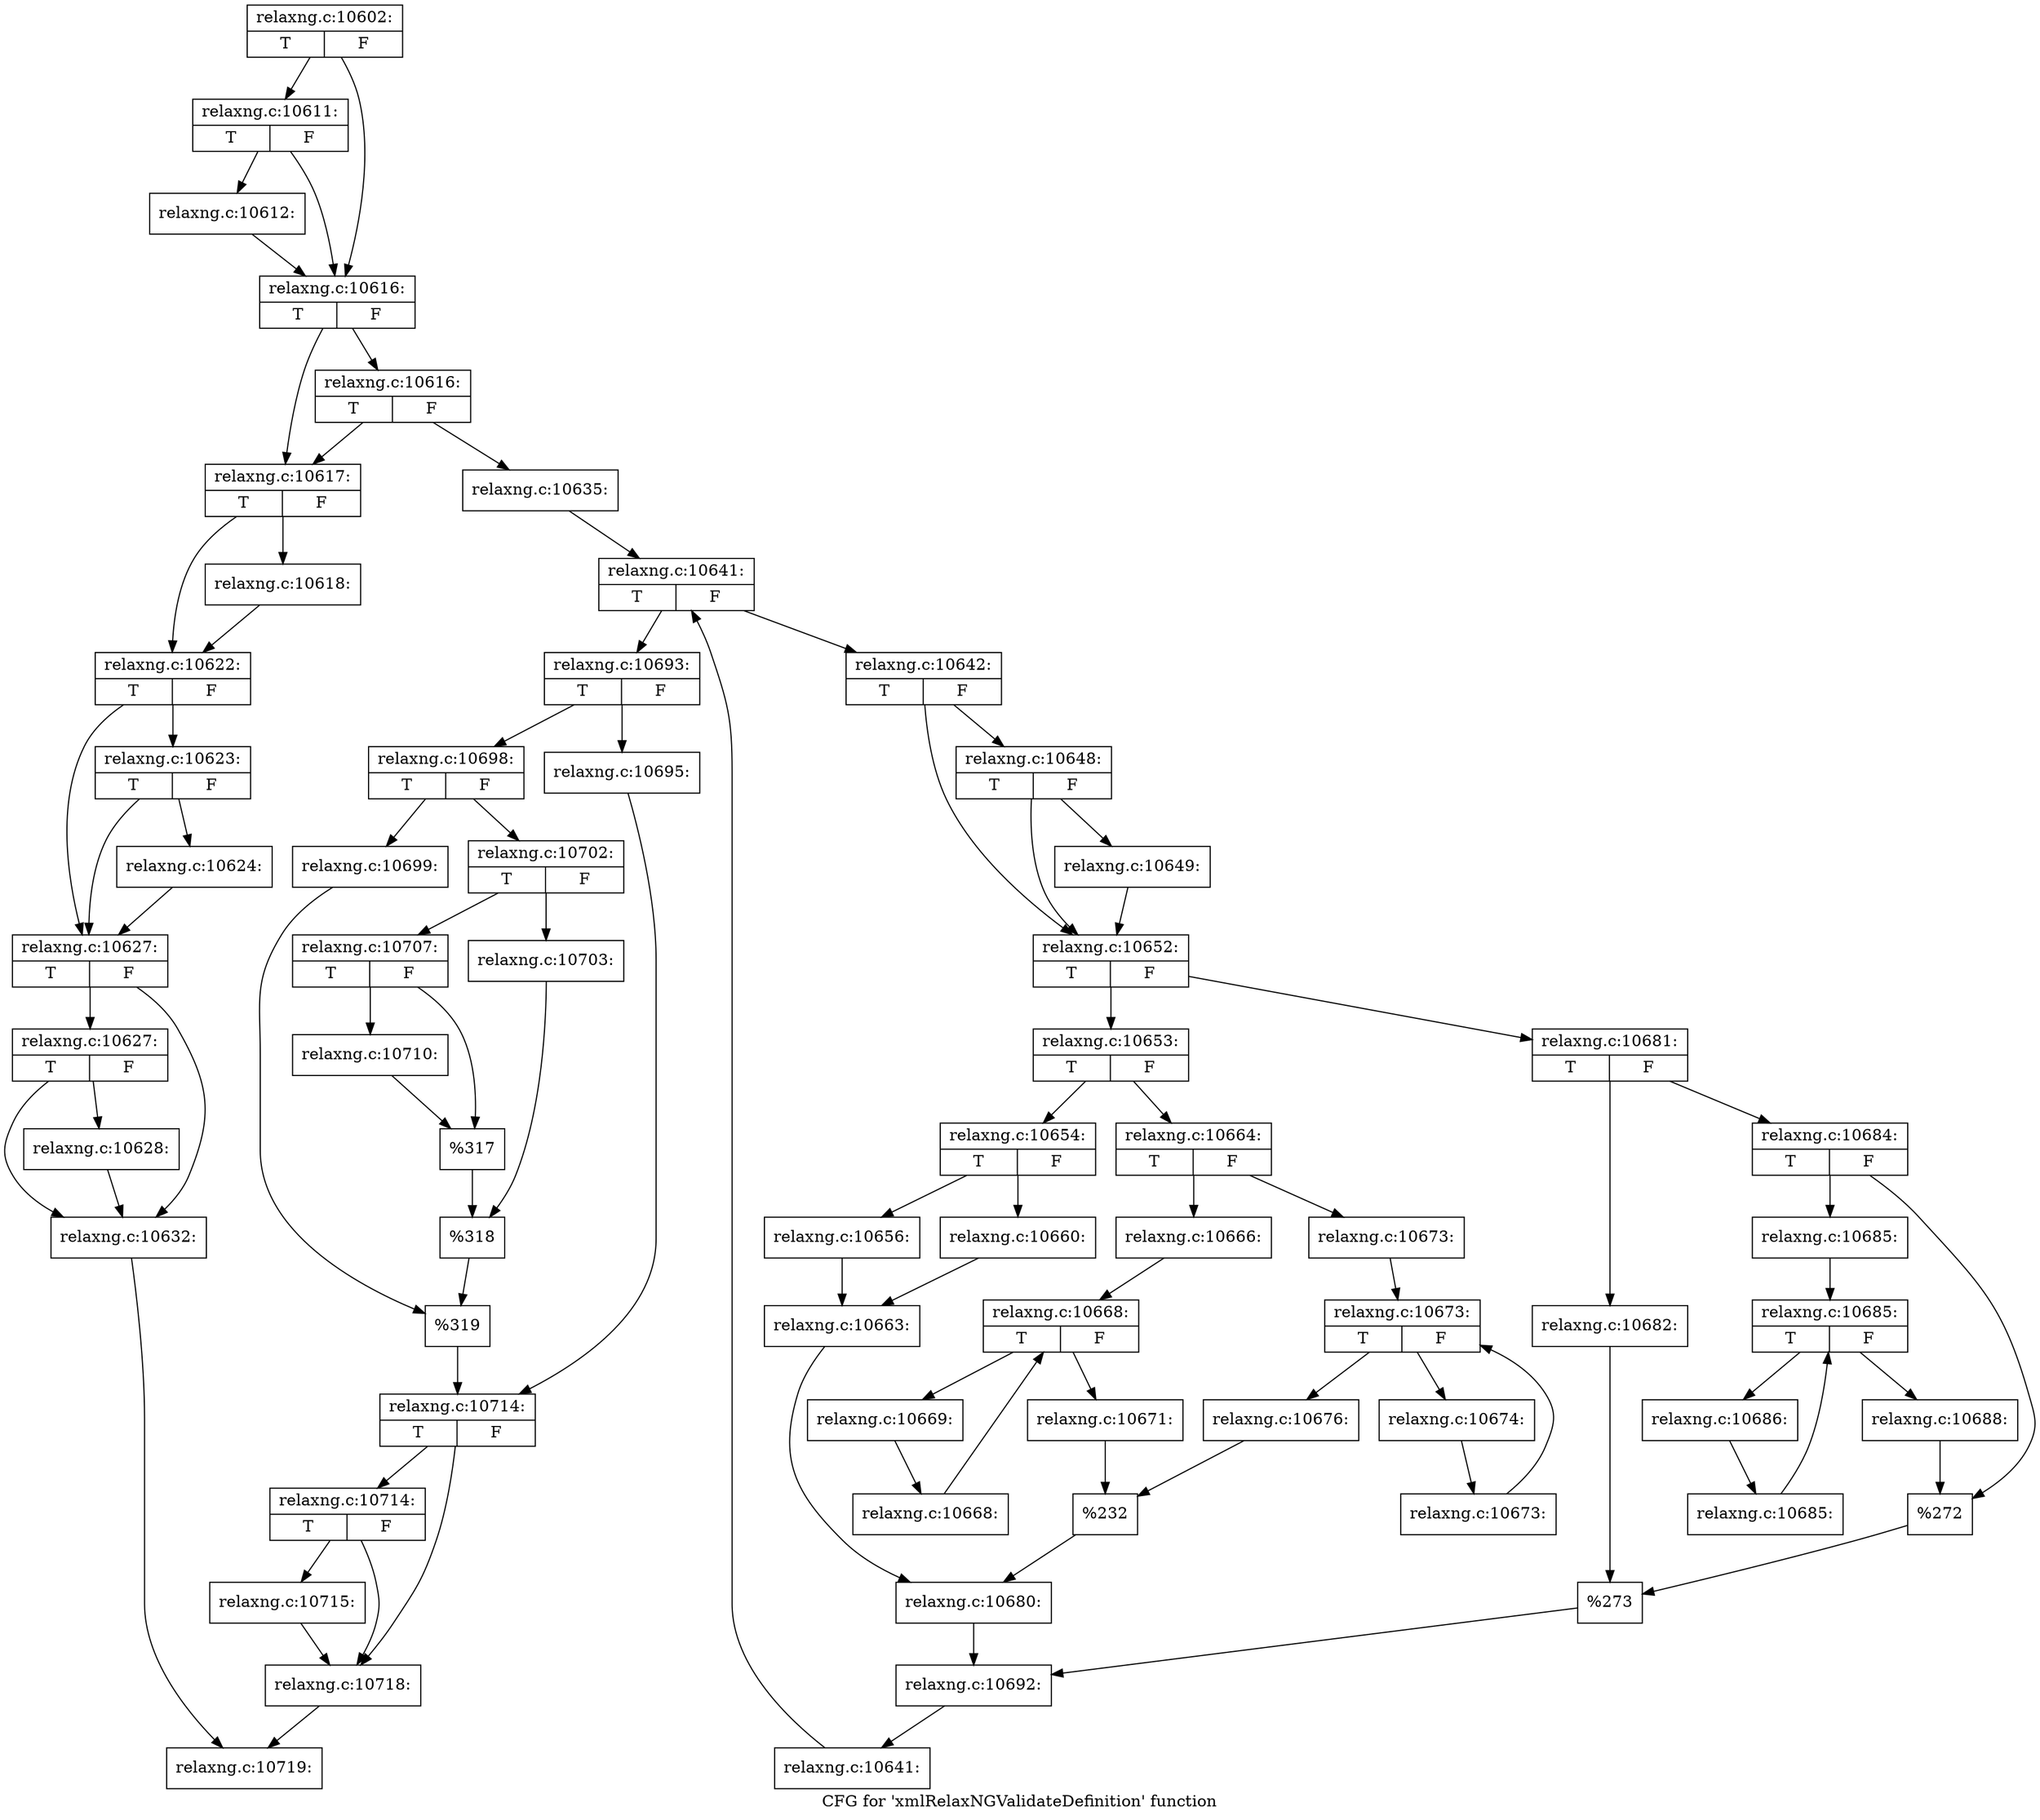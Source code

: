 digraph "CFG for 'xmlRelaxNGValidateDefinition' function" {
	label="CFG for 'xmlRelaxNGValidateDefinition' function";

	Node0x3f7fa50 [shape=record,label="{relaxng.c:10602:|{<s0>T|<s1>F}}"];
	Node0x3f7fa50 -> Node0x3f8aa40;
	Node0x3f7fa50 -> Node0x3f8a9f0;
	Node0x3f8aa40 [shape=record,label="{relaxng.c:10611:|{<s0>T|<s1>F}}"];
	Node0x3f8aa40 -> Node0x3f8a9a0;
	Node0x3f8aa40 -> Node0x3f8a9f0;
	Node0x3f8a9a0 [shape=record,label="{relaxng.c:10612:}"];
	Node0x3f8a9a0 -> Node0x3f8a9f0;
	Node0x3f8a9f0 [shape=record,label="{relaxng.c:10616:|{<s0>T|<s1>F}}"];
	Node0x3f8a9f0 -> Node0x3f8bb90;
	Node0x3f8a9f0 -> Node0x3f8bc30;
	Node0x3f8bc30 [shape=record,label="{relaxng.c:10616:|{<s0>T|<s1>F}}"];
	Node0x3f8bc30 -> Node0x3f8bb90;
	Node0x3f8bc30 -> Node0x3f8bbe0;
	Node0x3f8bb90 [shape=record,label="{relaxng.c:10617:|{<s0>T|<s1>F}}"];
	Node0x3f8bb90 -> Node0x3f8c5b0;
	Node0x3f8bb90 -> Node0x3f8c600;
	Node0x3f8c5b0 [shape=record,label="{relaxng.c:10618:}"];
	Node0x3f8c5b0 -> Node0x3f8c600;
	Node0x3f8c600 [shape=record,label="{relaxng.c:10622:|{<s0>T|<s1>F}}"];
	Node0x3f8c600 -> Node0x3f8e180;
	Node0x3f8c600 -> Node0x3f8e1d0;
	Node0x3f8e180 [shape=record,label="{relaxng.c:10623:|{<s0>T|<s1>F}}"];
	Node0x3f8e180 -> Node0x3f8dea0;
	Node0x3f8e180 -> Node0x3f8e1d0;
	Node0x3f8dea0 [shape=record,label="{relaxng.c:10624:}"];
	Node0x3f8dea0 -> Node0x3f8e1d0;
	Node0x3f8e1d0 [shape=record,label="{relaxng.c:10627:|{<s0>T|<s1>F}}"];
	Node0x3f8e1d0 -> Node0x3f8f1b0;
	Node0x3f8e1d0 -> Node0x3f8f160;
	Node0x3f8f1b0 [shape=record,label="{relaxng.c:10627:|{<s0>T|<s1>F}}"];
	Node0x3f8f1b0 -> Node0x3f8f110;
	Node0x3f8f1b0 -> Node0x3f8f160;
	Node0x3f8f110 [shape=record,label="{relaxng.c:10628:}"];
	Node0x3f8f110 -> Node0x3f8f160;
	Node0x3f8f160 [shape=record,label="{relaxng.c:10632:}"];
	Node0x3f8f160 -> Node0x3f85280;
	Node0x3f8bbe0 [shape=record,label="{relaxng.c:10635:}"];
	Node0x3f8bbe0 -> Node0x3f91770;
	Node0x3f91770 [shape=record,label="{relaxng.c:10641:|{<s0>T|<s1>F}}"];
	Node0x3f91770 -> Node0x3f919d0;
	Node0x3f91770 -> Node0x3f91610;
	Node0x3f919d0 [shape=record,label="{relaxng.c:10642:|{<s0>T|<s1>F}}"];
	Node0x3f919d0 -> Node0x3f928a0;
	Node0x3f919d0 -> Node0x3f92850;
	Node0x3f928a0 [shape=record,label="{relaxng.c:10648:|{<s0>T|<s1>F}}"];
	Node0x3f928a0 -> Node0x3f92800;
	Node0x3f928a0 -> Node0x3f92850;
	Node0x3f92800 [shape=record,label="{relaxng.c:10649:}"];
	Node0x3f92800 -> Node0x3f92850;
	Node0x3f92850 [shape=record,label="{relaxng.c:10652:|{<s0>T|<s1>F}}"];
	Node0x3f92850 -> Node0x3f93930;
	Node0x3f92850 -> Node0x3f939d0;
	Node0x3f93930 [shape=record,label="{relaxng.c:10653:|{<s0>T|<s1>F}}"];
	Node0x3f93930 -> Node0x3f93d10;
	Node0x3f93930 -> Node0x3f93db0;
	Node0x3f93d10 [shape=record,label="{relaxng.c:10654:|{<s0>T|<s1>F}}"];
	Node0x3f93d10 -> Node0x3f93fc0;
	Node0x3f93d10 -> Node0x3f94060;
	Node0x3f93fc0 [shape=record,label="{relaxng.c:10656:}"];
	Node0x3f93fc0 -> Node0x3f94010;
	Node0x3f94060 [shape=record,label="{relaxng.c:10660:}"];
	Node0x3f94060 -> Node0x3f94010;
	Node0x3f94010 [shape=record,label="{relaxng.c:10663:}"];
	Node0x3f94010 -> Node0x3f93d60;
	Node0x3f93db0 [shape=record,label="{relaxng.c:10664:|{<s0>T|<s1>F}}"];
	Node0x3f93db0 -> Node0x3f95bf0;
	Node0x3f93db0 -> Node0x3f95c90;
	Node0x3f95bf0 [shape=record,label="{relaxng.c:10666:}"];
	Node0x3f95bf0 -> Node0x3f96580;
	Node0x3f96580 [shape=record,label="{relaxng.c:10668:|{<s0>T|<s1>F}}"];
	Node0x3f96580 -> Node0x3f967e0;
	Node0x3f96580 -> Node0x3f96420;
	Node0x3f967e0 [shape=record,label="{relaxng.c:10669:}"];
	Node0x3f967e0 -> Node0x3f96790;
	Node0x3f96790 [shape=record,label="{relaxng.c:10668:}"];
	Node0x3f96790 -> Node0x3f96580;
	Node0x3f96420 [shape=record,label="{relaxng.c:10671:}"];
	Node0x3f96420 -> Node0x3f95c40;
	Node0x3f95c90 [shape=record,label="{relaxng.c:10673:}"];
	Node0x3f95c90 -> Node0x3f974a0;
	Node0x3f974a0 [shape=record,label="{relaxng.c:10673:|{<s0>T|<s1>F}}"];
	Node0x3f974a0 -> Node0x3f97700;
	Node0x3f974a0 -> Node0x3f97340;
	Node0x3f97700 [shape=record,label="{relaxng.c:10674:}"];
	Node0x3f97700 -> Node0x3f976b0;
	Node0x3f976b0 [shape=record,label="{relaxng.c:10673:}"];
	Node0x3f976b0 -> Node0x3f974a0;
	Node0x3f97340 [shape=record,label="{relaxng.c:10676:}"];
	Node0x3f97340 -> Node0x3f95c40;
	Node0x3f95c40 [shape=record,label="{%232}"];
	Node0x3f95c40 -> Node0x3f93d60;
	Node0x3f93d60 [shape=record,label="{relaxng.c:10680:}"];
	Node0x3f93d60 -> Node0x3f93980;
	Node0x3f939d0 [shape=record,label="{relaxng.c:10681:|{<s0>T|<s1>F}}"];
	Node0x3f939d0 -> Node0x3f98d60;
	Node0x3f939d0 -> Node0x3f98e00;
	Node0x3f98d60 [shape=record,label="{relaxng.c:10682:}"];
	Node0x3f98d60 -> Node0x3f98db0;
	Node0x3f98e00 [shape=record,label="{relaxng.c:10684:|{<s0>T|<s1>F}}"];
	Node0x3f98e00 -> Node0x3f99830;
	Node0x3f98e00 -> Node0x3f99880;
	Node0x3f99830 [shape=record,label="{relaxng.c:10685:}"];
	Node0x3f99830 -> Node0x3f99e20;
	Node0x3f99e20 [shape=record,label="{relaxng.c:10685:|{<s0>T|<s1>F}}"];
	Node0x3f99e20 -> Node0x3f9a020;
	Node0x3f99e20 -> Node0x3f99cc0;
	Node0x3f9a020 [shape=record,label="{relaxng.c:10686:}"];
	Node0x3f9a020 -> Node0x3f99fd0;
	Node0x3f99fd0 [shape=record,label="{relaxng.c:10685:}"];
	Node0x3f99fd0 -> Node0x3f99e20;
	Node0x3f99cc0 [shape=record,label="{relaxng.c:10688:}"];
	Node0x3f99cc0 -> Node0x3f99880;
	Node0x3f99880 [shape=record,label="{%272}"];
	Node0x3f99880 -> Node0x3f98db0;
	Node0x3f98db0 [shape=record,label="{%273}"];
	Node0x3f98db0 -> Node0x3f93980;
	Node0x3f93980 [shape=record,label="{relaxng.c:10692:}"];
	Node0x3f93980 -> Node0x3f91980;
	Node0x3f91980 [shape=record,label="{relaxng.c:10641:}"];
	Node0x3f91980 -> Node0x3f91770;
	Node0x3f91610 [shape=record,label="{relaxng.c:10693:|{<s0>T|<s1>F}}"];
	Node0x3f91610 -> Node0x3f9bb20;
	Node0x3f91610 -> Node0x3f9bbc0;
	Node0x3f9bb20 [shape=record,label="{relaxng.c:10695:}"];
	Node0x3f9bb20 -> Node0x3f9bb70;
	Node0x3f9bbc0 [shape=record,label="{relaxng.c:10698:|{<s0>T|<s1>F}}"];
	Node0x3f9bbc0 -> Node0x3f9c500;
	Node0x3f9bbc0 -> Node0x3f9c5a0;
	Node0x3f9c500 [shape=record,label="{relaxng.c:10699:}"];
	Node0x3f9c500 -> Node0x3f9c550;
	Node0x3f9c5a0 [shape=record,label="{relaxng.c:10702:|{<s0>T|<s1>F}}"];
	Node0x3f9c5a0 -> Node0x3f9cfd0;
	Node0x3f9c5a0 -> Node0x3f9d070;
	Node0x3f9cfd0 [shape=record,label="{relaxng.c:10703:}"];
	Node0x3f9cfd0 -> Node0x3f9d020;
	Node0x3f9d070 [shape=record,label="{relaxng.c:10707:|{<s0>T|<s1>F}}"];
	Node0x3f9d070 -> Node0x3f9e020;
	Node0x3f9d070 -> Node0x3f9e070;
	Node0x3f9e020 [shape=record,label="{relaxng.c:10710:}"];
	Node0x3f9e020 -> Node0x3f9e070;
	Node0x3f9e070 [shape=record,label="{%317}"];
	Node0x3f9e070 -> Node0x3f9d020;
	Node0x3f9d020 [shape=record,label="{%318}"];
	Node0x3f9d020 -> Node0x3f9c550;
	Node0x3f9c550 [shape=record,label="{%319}"];
	Node0x3f9c550 -> Node0x3f9bb70;
	Node0x3f9bb70 [shape=record,label="{relaxng.c:10714:|{<s0>T|<s1>F}}"];
	Node0x3f9bb70 -> Node0x3f9ee00;
	Node0x3f9bb70 -> Node0x3f9edb0;
	Node0x3f9ee00 [shape=record,label="{relaxng.c:10714:|{<s0>T|<s1>F}}"];
	Node0x3f9ee00 -> Node0x3f9ed60;
	Node0x3f9ee00 -> Node0x3f9edb0;
	Node0x3f9ed60 [shape=record,label="{relaxng.c:10715:}"];
	Node0x3f9ed60 -> Node0x3f9edb0;
	Node0x3f9edb0 [shape=record,label="{relaxng.c:10718:}"];
	Node0x3f9edb0 -> Node0x3f85280;
	Node0x3f85280 [shape=record,label="{relaxng.c:10719:}"];
}
